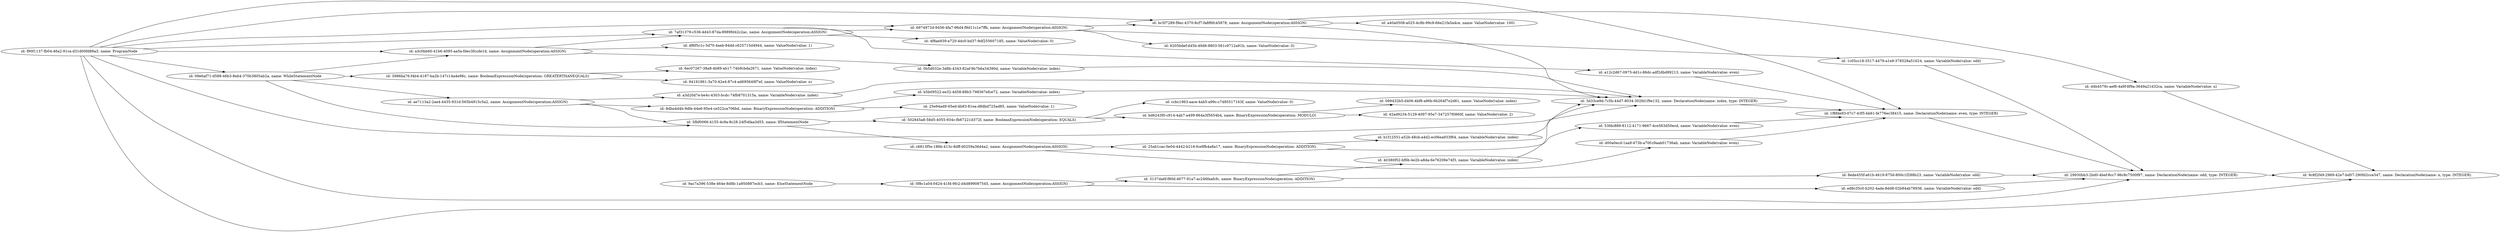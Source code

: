 digraph g {
	rankdir=LR
		"id: 6974972d-9456-4fa7-96d4-f9d11c1e7ffb, name: AssignmentNode(operation:ASSIGN)" -> "id: 6205bdef-d45b-49d6-8803-561c9712a91b, name: ValueNode(value: 0)"
		"id: 6974972d-9456-4fa7-96d4-f9d11c1e7ffb, name: AssignmentNode(operation:ASSIGN)" -> "id: bc5f7289-f9ec-4370-8cf7-fa8f6fc45878, name: AssignmentNode(operation:ASSIGN)"
		"id: 6974972d-9456-4fa7-96d4-f9d11c1e7ffb, name: AssignmentNode(operation:ASSIGN)" -> "id: 1c05cc18-3517-4479-a1e9-378528a51624, name: VariableNode(value: odd)"
		"id: 3986ba76-f4b4-4187-ba2b-147c14a4e96c, name: BooleanExpressionNode(operation: GREATERTHANEQUALS)" -> "id: 6ec07267-38a8-4b89-ab17-74b9cbda2671, name: ValueNode(value: index)"
		"id: 3986ba76-f4b4-4187-ba2b-147c14a4e96c, name: BooleanExpressionNode(operation: GREATERTHANEQUALS)" -> "id: 94191861-3a70-42e4-87c4-ad695649f7ef, name: ValueNode(value: n)"
		"id: ed8c35c0-b202-4ada-8dd8-02b84ab78936, name: VariableNode(value: odd)" -> "id: 29930bb3-2bd0-4bef-8cc7-96c8c7500f97, name: DeclarationNode(name: odd, type: INTEGER)"
		"id: 0b5d032e-3d8b-4343-82af-9b7b6a34390d, name: VariableNode(value: index)" -> "id: 3d33ce9d-7c5b-44d7-8034-302fd1f9e132, name: DeclarationNode(name: index, type: INTEGER)"
		"id: d00a0ecd-1aa9-473b-a70f-c9aab01736ab, name: VariableNode(value: even)" -> "id: 1f8fde93-07c7-43f5-bb61-fe776ec38415, name: DeclarationNode(name: even, type: INTEGER)"
		"id: 40380f52-bf6b-4e2b-a8da-6e76208e74f3, name: VariableNode(value: index)" -> "id: 3d33ce9d-7c5b-44d7-8034-302fd1f9e132, name: DeclarationNode(name: index, type: INTEGER)"
		"id: 1f8fde93-07c7-43f5-bb61-fe776ec38415, name: DeclarationNode(name: even, type: INTEGER)" -> "id: 29930bb3-2bd0-4bef-8cc7-96c8c7500f97, name: DeclarationNode(name: odd, type: INTEGER)"
		"id: 7af31379-c536-4d43-87da-8989fd42c2ac, name: AssignmentNode(operation:ASSIGN)" -> "id: 6974972d-9456-4fa7-96d4-f9d11c1e7ffb, name: AssignmentNode(operation:ASSIGN)"
		"id: 7af31379-c536-4d43-87da-8989fd42c2ac, name: AssignmentNode(operation:ASSIGN)" -> "id: 4f8ae939-e720-4dc0-bd37-9df255607185, name: ValueNode(value: 0)"
		"id: 7af31379-c536-4d43-87da-8989fd42c2ac, name: AssignmentNode(operation:ASSIGN)" -> "id: a12c2d67-0975-4d1c-86dc-adf2dbd89213, name: VariableNode(value: even)"
		"id: ae7113a2-2ae4-4435-931d-565b4915c5a2, name: AssignmentNode(operation:ASSIGN)" -> "id: a3d20d7e-be4c-4303-bcdc-74fb8701315a, name: VariableNode(value: index)"
		"id: ae7113a2-2ae4-4435-931d-565b4915c5a2, name: AssignmentNode(operation:ASSIGN)" -> "id: 5fbf0066-4155-4c9a-8c28-24f54faa3d55, name: IfStatementNode"
		"id: ae7113a2-2ae4-4435-931d-565b4915c5a2, name: AssignmentNode(operation:ASSIGN)" -> "id: 8dba4d4b-9dfe-44e6-95e4-ce522ca706bd, name: BinaryExpressionNode(operation: ADDITION)"
		"id: 25ab1cac-0e04-4442-b216-fce9fb4a8a17, name: BinaryExpressionNode(operation: ADDITION)" -> "id: 53fdc889-8112-4171-9667-4ce563d50ecd, name: VariableNode(value: even)"
		"id: 25ab1cac-0e04-4442-b216-fce9fb4a8a17, name: BinaryExpressionNode(operation: ADDITION)" -> "id: b1f12551-a52b-48cb-a4d2-ec06ea933f64, name: VariableNode(value: index)"
		"id: bc5f7289-f9ec-4370-8cf7-fa8f6fc45878, name: AssignmentNode(operation:ASSIGN)" -> "id: d4b4579c-aef6-4a9f-8f9a-3649a21d32ca, name: VariableNode(value: n)"
		"id: bc5f7289-f9ec-4370-8cf7-fa8f6fc45878, name: AssignmentNode(operation:ASSIGN)" -> "id: a40a0508-a025-4c9b-99c9-66e21fa5a4ce, name: ValueNode(value: 100)"
		"id: bc5f7289-f9ec-4370-8cf7-fa8f6fc45878, name: AssignmentNode(operation:ASSIGN)" -> "id: 3d33ce9d-7c5b-44d7-8034-302fd1f9e132, name: DeclarationNode(name: index, type: INTEGER)"
		"id: 53fdc889-8112-4171-9667-4ce563d50ecd, name: VariableNode(value: even)" -> "id: 1f8fde93-07c7-43f5-bb61-fe776ec38415, name: DeclarationNode(name: even, type: INTEGER)"
		"id: 9ac7a396-538e-464e-8d8b-1a950887ecb3, name: ElseStatementNode" -> "id: 0f8c1a04-0424-41fd-9fc2-d4d899087545, name: AssignmentNode(operation:ASSIGN)"
		"id: b1f12551-a52b-48cb-a4d2-ec06ea933f64, name: VariableNode(value: index)" -> "id: 3d33ce9d-7c5b-44d7-8034-302fd1f9e132, name: DeclarationNode(name: index, type: INTEGER)"
		"id: 09e6af71-d588-46b3-8eb4-370b3805ab2a, name: WhileStatementNode" -> "id: 3986ba76-f4b4-4187-ba2b-147c14a4e96c, name: BooleanExpressionNode(operation: GREATERTHANEQUALS)"
		"id: 09e6af71-d588-46b3-8eb4-370b3805ab2a, name: WhileStatementNode" -> "id: a3c0bb60-41b6-4095-aa5a-fdec3fccde1d, name: AssignmentNode(operation:ASSIGN)"
		"id: 09e6af71-d588-46b3-8eb4-370b3805ab2a, name: WhileStatementNode" -> "id: 5fbf0066-4155-4c9a-8c28-24f54faa3d55, name: IfStatementNode"
		"id: 09e6af71-d588-46b3-8eb4-370b3805ab2a, name: WhileStatementNode" -> "id: ae7113a2-2ae4-4435-931d-565b4915c5a2, name: AssignmentNode(operation:ASSIGN)"
		"id: a3c0bb60-41b6-4095-aa5a-fdec3fccde1d, name: AssignmentNode(operation:ASSIGN)" -> "id: 0b5d032e-3d8b-4343-82af-9b7b6a34390d, name: VariableNode(value: index)"
		"id: a3c0bb60-41b6-4095-aa5a-fdec3fccde1d, name: AssignmentNode(operation:ASSIGN)" -> "id: df6f5c1c-5d70-4aeb-84dd-c625715d4944, name: ValueNode(value: 1)"
		"id: a3c0bb60-41b6-4095-aa5a-fdec3fccde1d, name: AssignmentNode(operation:ASSIGN)" -> "id: 7af31379-c536-4d43-87da-8989fd42c2ac, name: AssignmentNode(operation:ASSIGN)"
		"id: bd6243f0-c914-4ab7-a499-864a3f5654b4, name: BinaryExpressionNode(operation: MODULO)" -> "id: 089432b5-d406-4bf8-a96b-6b264f7e2d61, name: ValueNode(value: index)"
		"id: bd6243f0-c914-4ab7-a499-864a3f5654b4, name: BinaryExpressionNode(operation: MODULO)" -> "id: 42ad9234-5129-4097-95e7-347257f0860f, name: ValueNode(value: 2)"
		"id: c6813f5e-186b-413c-8dff-d0259a36d4a2, name: AssignmentNode(operation:ASSIGN)" -> "id: d00a0ecd-1aa9-473b-a70f-c9aab01736ab, name: VariableNode(value: even)"
		"id: c6813f5e-186b-413c-8dff-d0259a36d4a2, name: AssignmentNode(operation:ASSIGN)" -> "id: 25ab1cac-0e04-4442-b216-fce9fb4a8a17, name: BinaryExpressionNode(operation: ADDITION)"
		"id: a3d20d7e-be4c-4303-bcdc-74fb8701315a, name: VariableNode(value: index)" -> "id: 3d33ce9d-7c5b-44d7-8034-302fd1f9e132, name: DeclarationNode(name: index, type: INTEGER)"
		"id: 0f8c1a04-0424-41fd-9fc2-d4d899087545, name: AssignmentNode(operation:ASSIGN)" -> "id: ed8c35c0-b202-4ada-8dd8-02b84ab78936, name: VariableNode(value: odd)"
		"id: 0f8c1a04-0424-41fd-9fc2-d4d899087545, name: AssignmentNode(operation:ASSIGN)" -> "id: 3137da6f-f80d-4677-91a7-ac246faafcfc, name: BinaryExpressionNode(operation: ADDITION)"
		"id: b5b09522-ee32-4d58-88b3-798367efce72, name: VariableNode(value: index)" -> "id: 3d33ce9d-7c5b-44d7-8034-302fd1f9e132, name: DeclarationNode(name: index, type: INTEGER)"
		"id: f90f1137-fb04-46a2-91ca-d31d00fd88a3, name: ProgramNode" -> "id: 6974972d-9456-4fa7-96d4-f9d11c1e7ffb, name: AssignmentNode(operation:ASSIGN)"
		"id: f90f1137-fb04-46a2-91ca-d31d00fd88a3, name: ProgramNode" -> "id: 9c8f2f49-2969-42e7-bd07-290fd2cce347, name: DeclarationNode(name: n, type: INTEGER)"
		"id: f90f1137-fb04-46a2-91ca-d31d00fd88a3, name: ProgramNode" -> "id: a3c0bb60-41b6-4095-aa5a-fdec3fccde1d, name: AssignmentNode(operation:ASSIGN)"
		"id: f90f1137-fb04-46a2-91ca-d31d00fd88a3, name: ProgramNode" -> "id: bc5f7289-f9ec-4370-8cf7-fa8f6fc45878, name: AssignmentNode(operation:ASSIGN)"
		"id: f90f1137-fb04-46a2-91ca-d31d00fd88a3, name: ProgramNode" -> "id: 1f8fde93-07c7-43f5-bb61-fe776ec38415, name: DeclarationNode(name: even, type: INTEGER)"
		"id: f90f1137-fb04-46a2-91ca-d31d00fd88a3, name: ProgramNode" -> "id: 29930bb3-2bd0-4bef-8cc7-96c8c7500f97, name: DeclarationNode(name: odd, type: INTEGER)"
		"id: f90f1137-fb04-46a2-91ca-d31d00fd88a3, name: ProgramNode" -> "id: 3d33ce9d-7c5b-44d7-8034-302fd1f9e132, name: DeclarationNode(name: index, type: INTEGER)"
		"id: f90f1137-fb04-46a2-91ca-d31d00fd88a3, name: ProgramNode" -> "id: 7af31379-c536-4d43-87da-8989fd42c2ac, name: AssignmentNode(operation:ASSIGN)"
		"id: f90f1137-fb04-46a2-91ca-d31d00fd88a3, name: ProgramNode" -> "id: 09e6af71-d588-46b3-8eb4-370b3805ab2a, name: WhileStatementNode"
		"id: d4b4579c-aef6-4a9f-8f9a-3649a21d32ca, name: VariableNode(value: n)" -> "id: 9c8f2f49-2969-42e7-bd07-290fd2cce347, name: DeclarationNode(name: n, type: INTEGER)"
		"id: 502845a8-58d5-4055-934c-fb67221d372f, name: BooleanExpressionNode(operation: EQUALS)" -> "id: bd6243f0-c914-4ab7-a499-864a3f5654b4, name: BinaryExpressionNode(operation: MODULO)"
		"id: 502845a8-58d5-4055-934c-fb67221d372f, name: BooleanExpressionNode(operation: EQUALS)" -> "id: ccbc1963-aace-4ab5-a99c-c7485517163f, name: ValueNode(value: 0)"
		"id: 8ede455f-a61b-4619-875d-800c1f288b23, name: VariableNode(value: odd)" -> "id: 29930bb3-2bd0-4bef-8cc7-96c8c7500f97, name: DeclarationNode(name: odd, type: INTEGER)"
		"id: 5fbf0066-4155-4c9a-8c28-24f54faa3d55, name: IfStatementNode" -> "id: 502845a8-58d5-4055-934c-fb67221d372f, name: BooleanExpressionNode(operation: EQUALS)"
		"id: 5fbf0066-4155-4c9a-8c28-24f54faa3d55, name: IfStatementNode" -> "id: c6813f5e-186b-413c-8dff-d0259a36d4a2, name: AssignmentNode(operation:ASSIGN)"
		"id: 8dba4d4b-9dfe-44e6-95e4-ce522ca706bd, name: BinaryExpressionNode(operation: ADDITION)" -> "id: 25e94ad9-05ed-4b83-81ea-d8dbd725ad85, name: ValueNode(value: 1)"
		"id: 8dba4d4b-9dfe-44e6-95e4-ce522ca706bd, name: BinaryExpressionNode(operation: ADDITION)" -> "id: b5b09522-ee32-4d58-88b3-798367efce72, name: VariableNode(value: index)"
		"id: 3137da6f-f80d-4677-91a7-ac246faafcfc, name: BinaryExpressionNode(operation: ADDITION)" -> "id: 40380f52-bf6b-4e2b-a8da-6e76208e74f3, name: VariableNode(value: index)"
		"id: 3137da6f-f80d-4677-91a7-ac246faafcfc, name: BinaryExpressionNode(operation: ADDITION)" -> "id: 8ede455f-a61b-4619-875d-800c1f288b23, name: VariableNode(value: odd)"
		"id: 29930bb3-2bd0-4bef-8cc7-96c8c7500f97, name: DeclarationNode(name: odd, type: INTEGER)" -> "id: 9c8f2f49-2969-42e7-bd07-290fd2cce347, name: DeclarationNode(name: n, type: INTEGER)"
		"id: 3d33ce9d-7c5b-44d7-8034-302fd1f9e132, name: DeclarationNode(name: index, type: INTEGER)" -> "id: 1f8fde93-07c7-43f5-bb61-fe776ec38415, name: DeclarationNode(name: even, type: INTEGER)"
		"id: a12c2d67-0975-4d1c-86dc-adf2dbd89213, name: VariableNode(value: even)" -> "id: 1f8fde93-07c7-43f5-bb61-fe776ec38415, name: DeclarationNode(name: even, type: INTEGER)"
		"id: 1c05cc18-3517-4479-a1e9-378528a51624, name: VariableNode(value: odd)" -> "id: 29930bb3-2bd0-4bef-8cc7-96c8c7500f97, name: DeclarationNode(name: odd, type: INTEGER)"
}